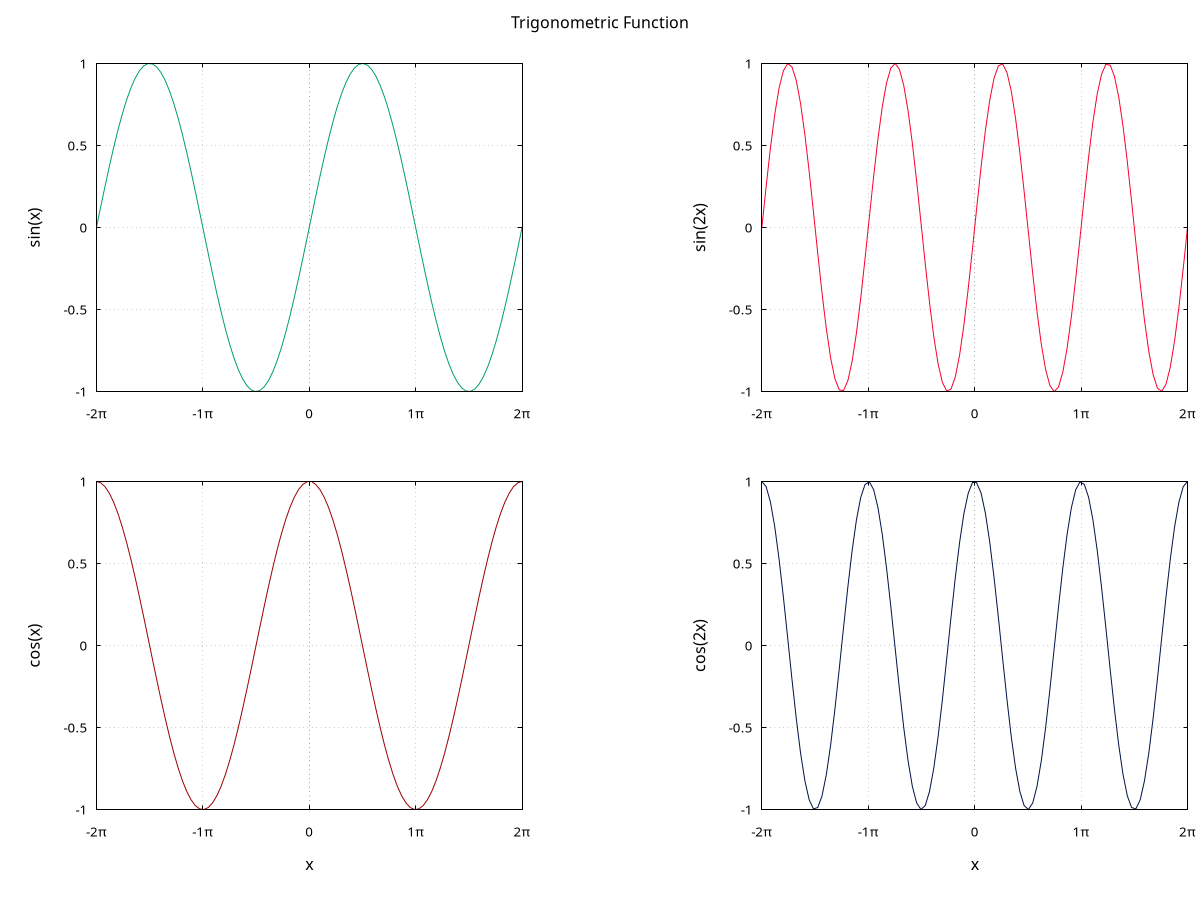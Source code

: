 set terminal pngcairo font 'Times,11'
set encoding utf8
set multiplot \
    title 'Trigonometric Function' \
    layout 2,2 columnsfirst \
    margins 0.08,0.99,0.1,0.93 \
    spacing 0.2,0.1

set tics scale 0.5 font ',10'
set xtics pi format "%.0P\317\200"
set xtics add ('0' 0); set ytics 0.5
set key off; set grid
set xrange [-2*pi:2*pi]
set ylabel 'sin(x)'
plot sin(x) lc rgb '#009e73'
set xlabel 'x'
set ylabel 'cos(x)'
plot cos(x) lc rgb '#9a0200'
unset xlabel
set ylabel 'sin(2x)'
plot sin(2*x) lc rgb '#f7022a'
set ylabel 'cos(2x)'
set xlabel 'x'
plot cos(2*x) lc rgb '#001146'

unset multiplot
